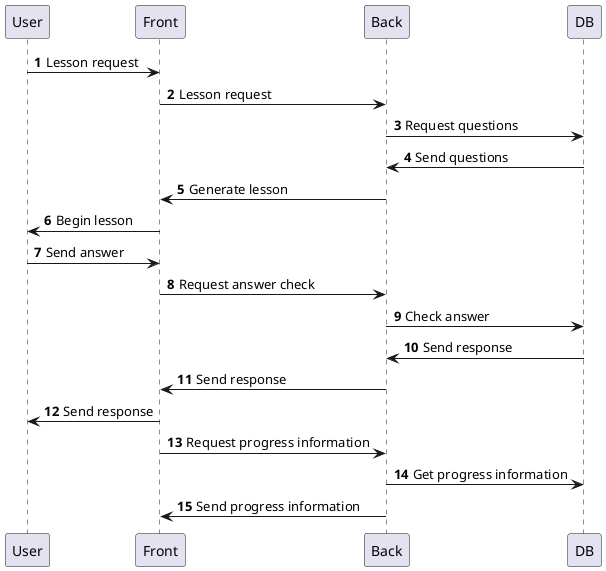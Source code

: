 @startuml
'https://plantuml.com/sequence-diagram

autonumber

User -> Front:  Lesson request
Front -> Back: Lesson request
Back->DB: Request questions
DB->Back: Send questions
Back->Front: Generate lesson
Front->User: Begin lesson

User->Front: Send answer
Front->Back: Request answer check
Back->DB: Check answer
DB->Back: Send response
Back->Front: Send response
Front->User: Send response

'user stats output
Front->Back: Request progress information
Back->DB: Get progress information
Back->Front: Send progress information

@enduml